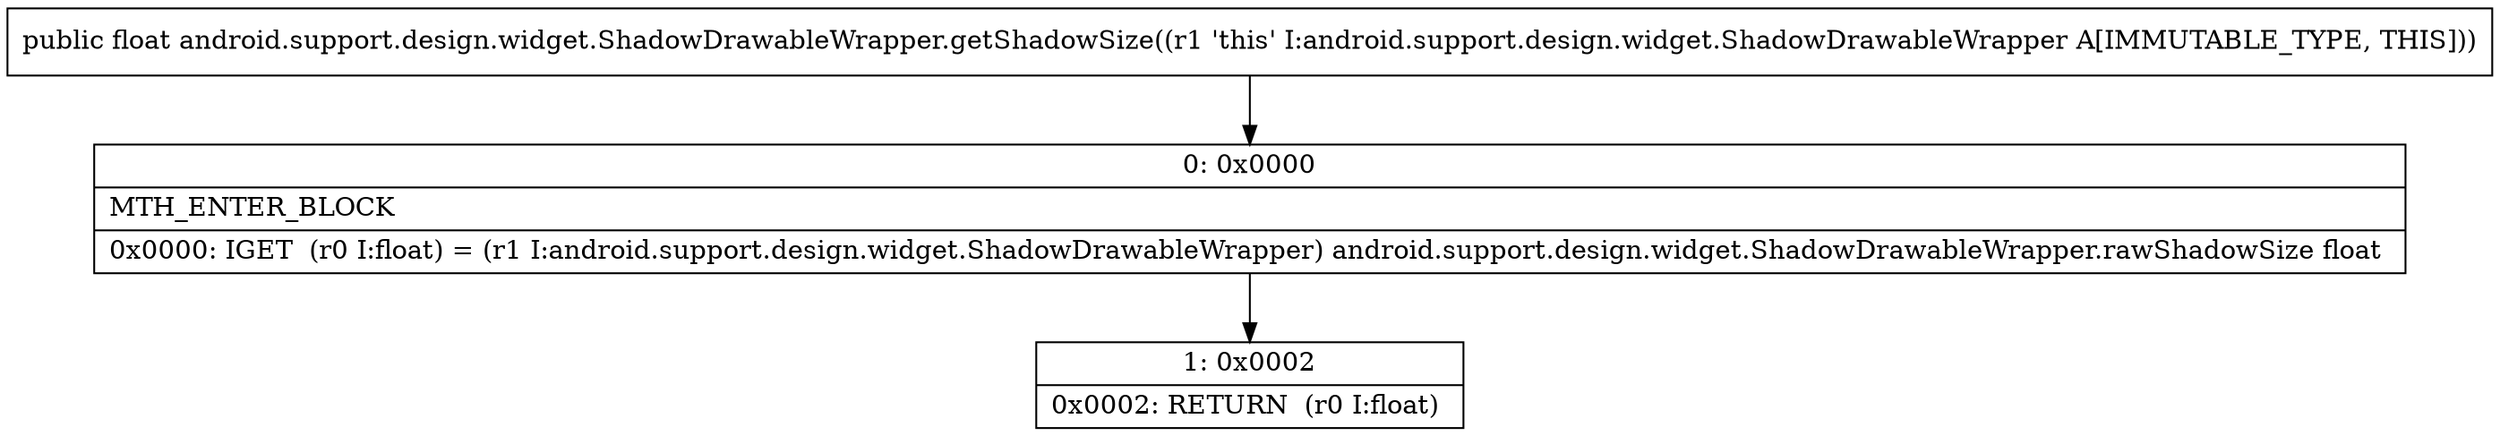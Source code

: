 digraph "CFG forandroid.support.design.widget.ShadowDrawableWrapper.getShadowSize()F" {
Node_0 [shape=record,label="{0\:\ 0x0000|MTH_ENTER_BLOCK\l|0x0000: IGET  (r0 I:float) = (r1 I:android.support.design.widget.ShadowDrawableWrapper) android.support.design.widget.ShadowDrawableWrapper.rawShadowSize float \l}"];
Node_1 [shape=record,label="{1\:\ 0x0002|0x0002: RETURN  (r0 I:float) \l}"];
MethodNode[shape=record,label="{public float android.support.design.widget.ShadowDrawableWrapper.getShadowSize((r1 'this' I:android.support.design.widget.ShadowDrawableWrapper A[IMMUTABLE_TYPE, THIS])) }"];
MethodNode -> Node_0;
Node_0 -> Node_1;
}

